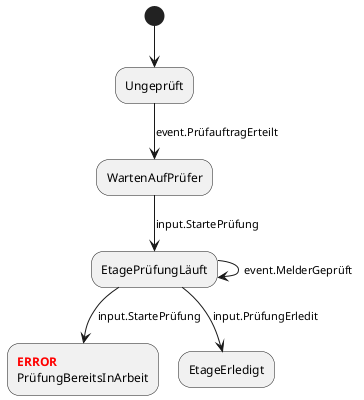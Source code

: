 @startuml
(*) --> Ungeprüft
--> [event.PrüfauftragErteilt] WartenAufPrüfer
--> [input.StartePrüfung] EtagePrüfungLäuft
EtagePrüfungLäuft --> [input.StartePrüfung] "<color red>**ERROR**\nPrüfungBereitsInArbeit"
EtagePrüfungLäuft --> [event.MelderGeprüft] EtagePrüfungLäuft
EtagePrüfungLäuft --> [input.PrüfungErledit] EtageErledigt
@enduml
